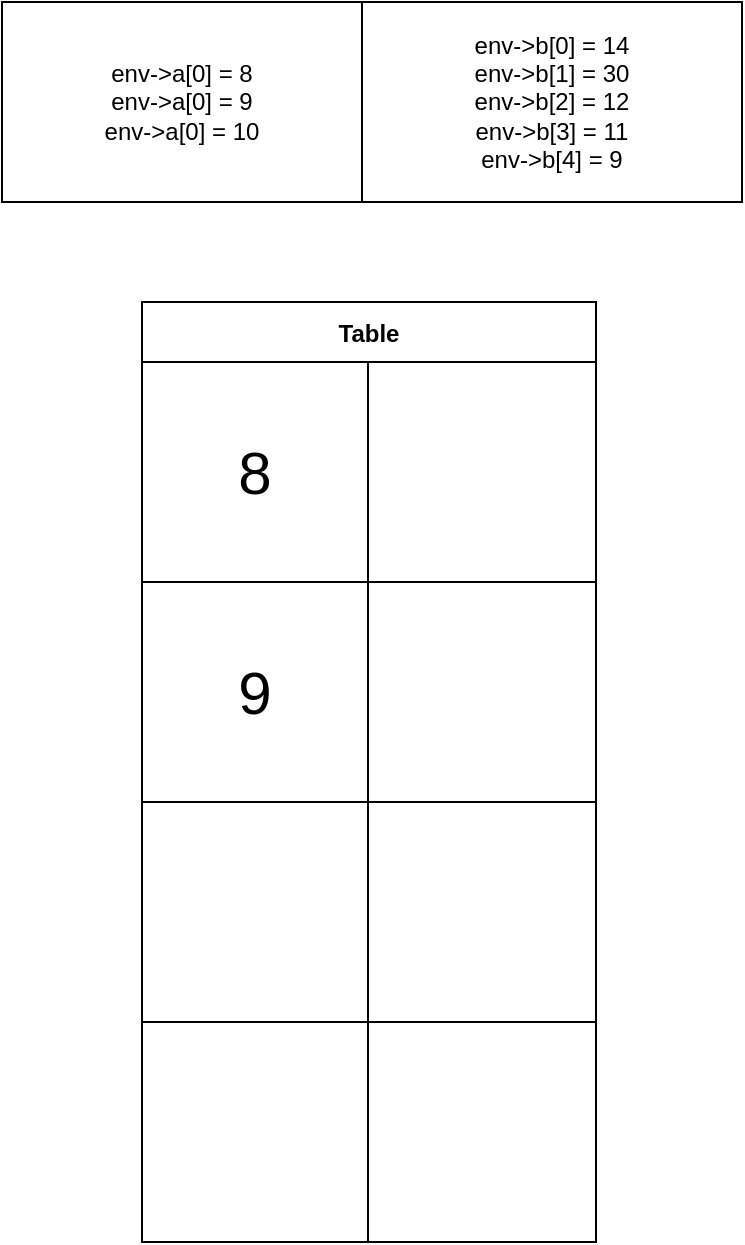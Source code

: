 <mxfile>
    <diagram id="gPBP_m0akNgpurr53Qah" name="Page-1">
        <mxGraphModel dx="776" dy="874" grid="1" gridSize="10" guides="1" tooltips="1" connect="1" arrows="1" fold="1" page="1" pageScale="1" pageWidth="850" pageHeight="1100" math="0" shadow="0">
            <root>
                <mxCell id="0"/>
                <mxCell id="1" parent="0"/>
                <mxCell id="2" value="env-&amp;gt;a[0] = 8&lt;br&gt;env-&amp;gt;a[0] = 9&lt;br&gt;env-&amp;gt;a[0] = 10" style="rounded=0;whiteSpace=wrap;html=1;" vertex="1" parent="1">
                    <mxGeometry x="100" y="30" width="180" height="100" as="geometry"/>
                </mxCell>
                <mxCell id="3" value="env-&amp;gt;b[0] = 14&lt;br&gt;env-&amp;gt;b[1] = 30&lt;br&gt;env-&amp;gt;b[2] = 12&lt;br&gt;env-&amp;gt;b[3] = 11&lt;br&gt;env-&amp;gt;b[4] = 9" style="rounded=0;whiteSpace=wrap;html=1;" vertex="1" parent="1">
                    <mxGeometry x="280" y="30" width="190" height="100" as="geometry"/>
                </mxCell>
                <mxCell id="4" value="Table" style="shape=table;startSize=30;container=1;collapsible=0;childLayout=tableLayout;fontStyle=1;align=center;shadow=0;rounded=0;movable=1;resizable=1;rotatable=1;deletable=1;editable=1;connectable=1;" vertex="1" parent="1">
                    <mxGeometry x="170" y="180" width="227" height="470" as="geometry"/>
                </mxCell>
                <mxCell id="5" value="" style="shape=tableRow;horizontal=0;startSize=0;swimlaneHead=0;swimlaneBody=0;top=0;left=0;bottom=0;right=0;collapsible=0;dropTarget=0;fillColor=none;points=[[0,0.5],[1,0.5]];portConstraint=eastwest;" vertex="1" parent="4">
                    <mxGeometry y="30" width="227" height="110" as="geometry"/>
                </mxCell>
                <mxCell id="6" value="&lt;font style=&quot;font-size: 30px;&quot;&gt;8&lt;/font&gt;" style="shape=partialRectangle;html=1;whiteSpace=wrap;connectable=0;fillColor=none;top=0;left=0;bottom=0;right=0;overflow=hidden;" vertex="1" parent="5">
                    <mxGeometry width="113" height="110" as="geometry">
                        <mxRectangle width="113" height="110" as="alternateBounds"/>
                    </mxGeometry>
                </mxCell>
                <mxCell id="7" value="" style="shape=partialRectangle;html=1;whiteSpace=wrap;connectable=0;fillColor=none;top=0;left=0;bottom=0;right=0;overflow=hidden;" vertex="1" parent="5">
                    <mxGeometry x="113" width="114" height="110" as="geometry">
                        <mxRectangle width="114" height="110" as="alternateBounds"/>
                    </mxGeometry>
                </mxCell>
                <mxCell id="9" value="" style="shape=tableRow;horizontal=0;startSize=0;swimlaneHead=0;swimlaneBody=0;top=0;left=0;bottom=0;right=0;collapsible=0;dropTarget=0;fillColor=none;points=[[0,0.5],[1,0.5]];portConstraint=eastwest;" vertex="1" parent="4">
                    <mxGeometry y="140" width="227" height="110" as="geometry"/>
                </mxCell>
                <mxCell id="10" value="&lt;font style=&quot;font-size: 30px;&quot;&gt;9&lt;/font&gt;" style="shape=partialRectangle;html=1;whiteSpace=wrap;connectable=0;fillColor=none;top=0;left=0;bottom=0;right=0;overflow=hidden;" vertex="1" parent="9">
                    <mxGeometry width="113" height="110" as="geometry">
                        <mxRectangle width="113" height="110" as="alternateBounds"/>
                    </mxGeometry>
                </mxCell>
                <mxCell id="11" value="" style="shape=partialRectangle;html=1;whiteSpace=wrap;connectable=0;fillColor=none;top=0;left=0;bottom=0;right=0;overflow=hidden;" vertex="1" parent="9">
                    <mxGeometry x="113" width="114" height="110" as="geometry">
                        <mxRectangle width="114" height="110" as="alternateBounds"/>
                    </mxGeometry>
                </mxCell>
                <mxCell id="17" style="shape=tableRow;horizontal=0;startSize=0;swimlaneHead=0;swimlaneBody=0;top=0;left=0;bottom=0;right=0;collapsible=0;dropTarget=0;fillColor=none;points=[[0,0.5],[1,0.5]];portConstraint=eastwest;" vertex="1" parent="4">
                    <mxGeometry y="250" width="227" height="110" as="geometry"/>
                </mxCell>
                <mxCell id="18" style="shape=partialRectangle;html=1;whiteSpace=wrap;connectable=0;fillColor=none;top=0;left=0;bottom=0;right=0;overflow=hidden;" vertex="1" parent="17">
                    <mxGeometry width="113" height="110" as="geometry">
                        <mxRectangle width="113" height="110" as="alternateBounds"/>
                    </mxGeometry>
                </mxCell>
                <mxCell id="19" style="shape=partialRectangle;html=1;whiteSpace=wrap;connectable=0;fillColor=none;top=0;left=0;bottom=0;right=0;overflow=hidden;" vertex="1" parent="17">
                    <mxGeometry x="113" width="114" height="110" as="geometry">
                        <mxRectangle width="114" height="110" as="alternateBounds"/>
                    </mxGeometry>
                </mxCell>
                <mxCell id="30" style="shape=tableRow;horizontal=0;startSize=0;swimlaneHead=0;swimlaneBody=0;top=0;left=0;bottom=0;right=0;collapsible=0;dropTarget=0;fillColor=none;points=[[0,0.5],[1,0.5]];portConstraint=eastwest;" vertex="1" parent="4">
                    <mxGeometry y="360" width="227" height="110" as="geometry"/>
                </mxCell>
                <mxCell id="31" style="shape=partialRectangle;html=1;whiteSpace=wrap;connectable=0;fillColor=none;top=0;left=0;bottom=0;right=0;overflow=hidden;" vertex="1" parent="30">
                    <mxGeometry width="113" height="110" as="geometry">
                        <mxRectangle width="113" height="110" as="alternateBounds"/>
                    </mxGeometry>
                </mxCell>
                <mxCell id="32" style="shape=partialRectangle;html=1;whiteSpace=wrap;connectable=0;fillColor=none;top=0;left=0;bottom=0;right=0;overflow=hidden;" vertex="1" parent="30">
                    <mxGeometry x="113" width="114" height="110" as="geometry">
                        <mxRectangle width="114" height="110" as="alternateBounds"/>
                    </mxGeometry>
                </mxCell>
            </root>
        </mxGraphModel>
    </diagram>
</mxfile>